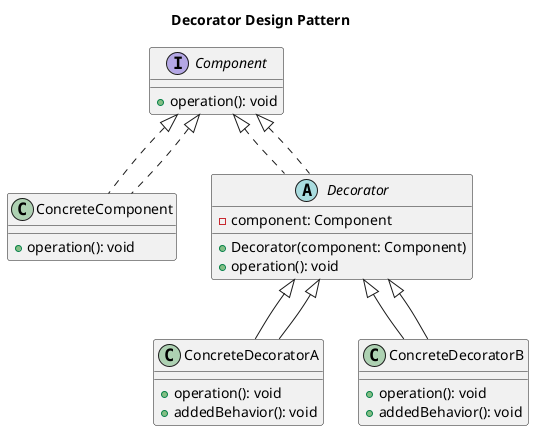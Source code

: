 @startuml
title Decorator Design Pattern

interface Component {
    + operation(): void
}

class ConcreteComponent implements Component {
    + operation(): void
}

abstract class Decorator implements Component {
    - component: Component
    + Decorator(component: Component)
    + operation(): void
}

class ConcreteDecoratorA extends Decorator {
    + operation(): void
    + addedBehavior(): void
}

class ConcreteDecoratorB extends Decorator {
    + operation(): void
    + addedBehavior(): void
}

Component <|.. ConcreteComponent
Component <|.. Decorator
Decorator <|-- ConcreteDecoratorA
Decorator <|-- ConcreteDecoratorB

@enduml